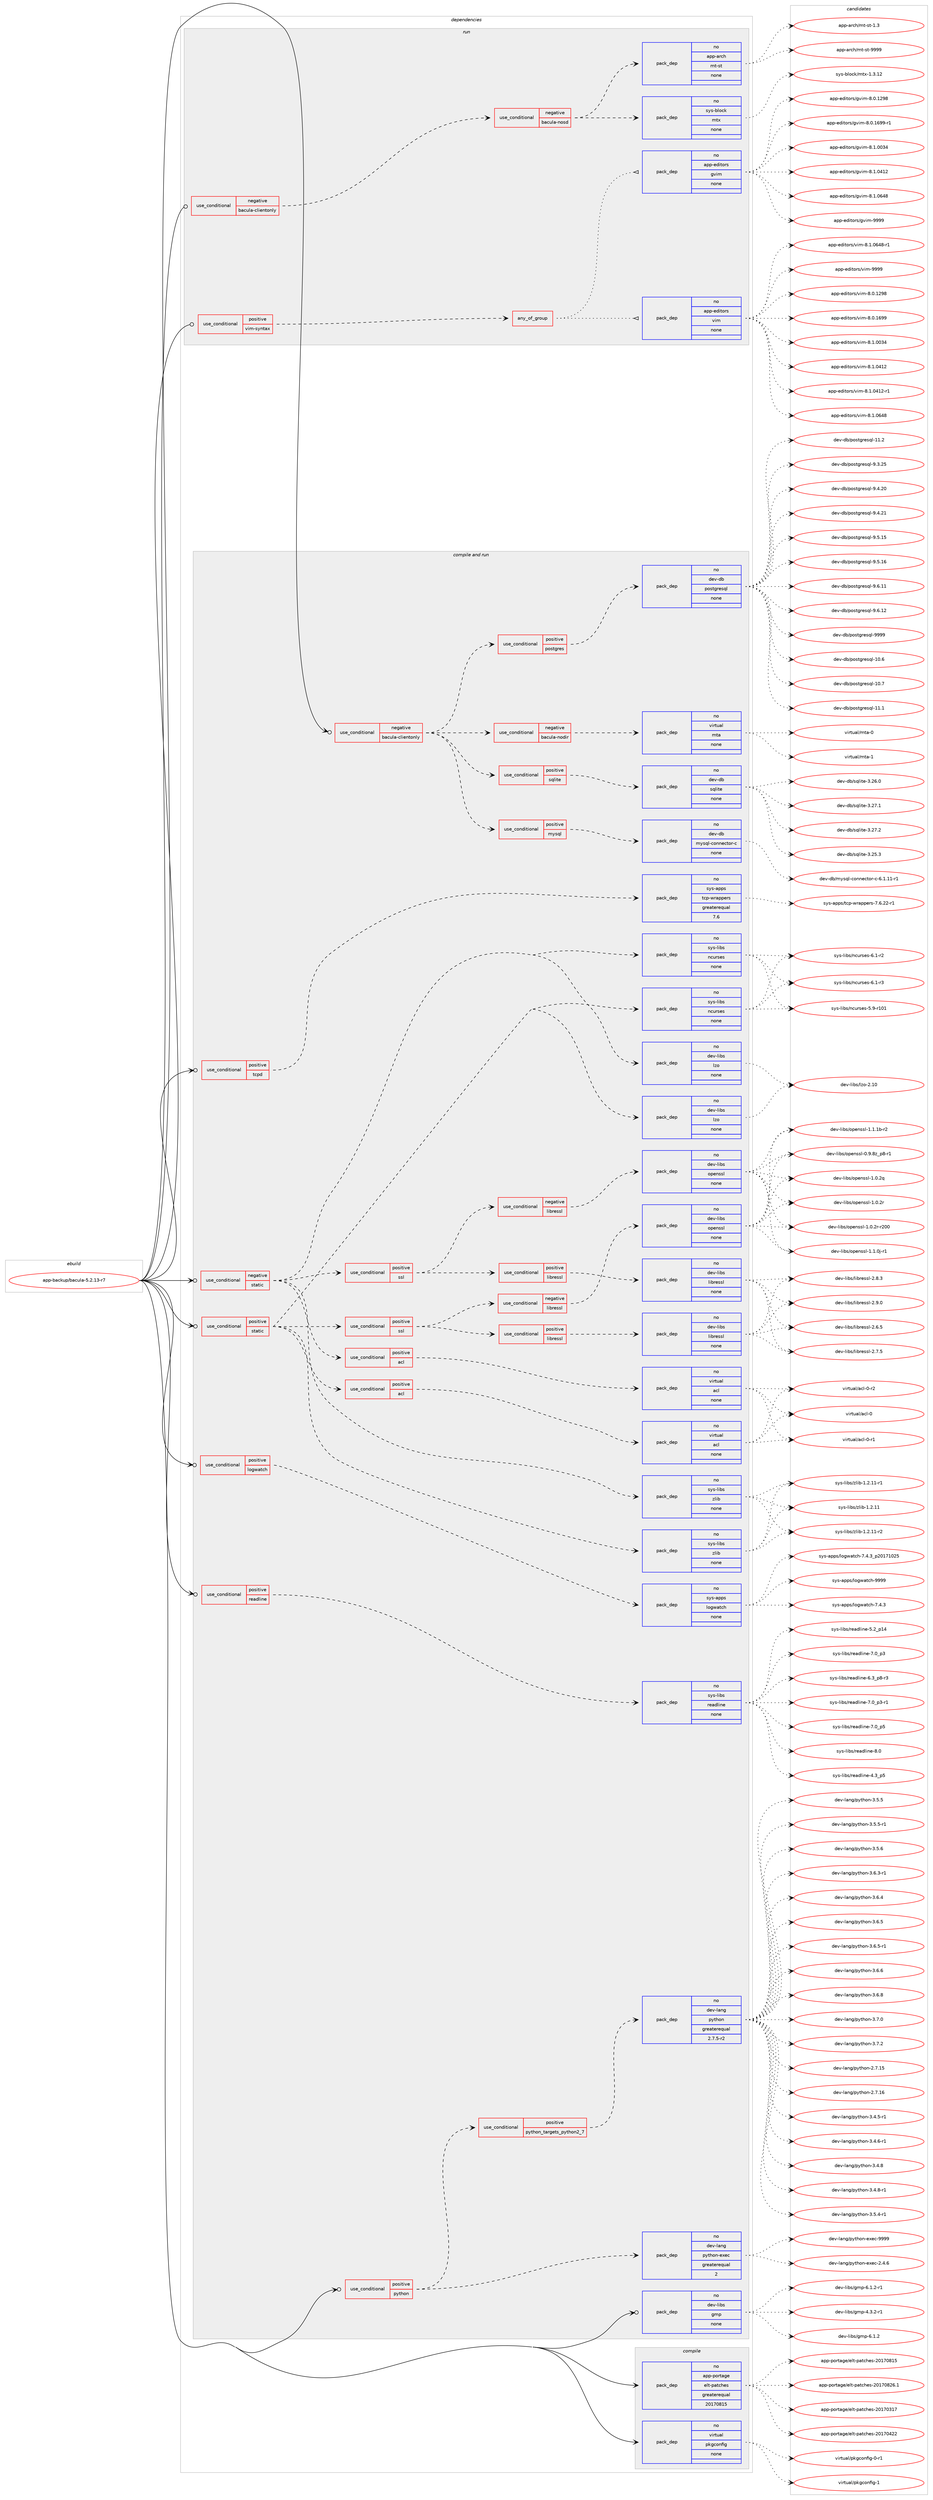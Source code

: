 digraph prolog {

# *************
# Graph options
# *************

newrank=true;
concentrate=true;
compound=true;
graph [rankdir=LR,fontname=Helvetica,fontsize=10,ranksep=1.5];#, ranksep=2.5, nodesep=0.2];
edge  [arrowhead=vee];
node  [fontname=Helvetica,fontsize=10];

# **********
# The ebuild
# **********

subgraph cluster_leftcol {
color=gray;
rank=same;
label=<<i>ebuild</i>>;
id [label="app-backup/bacula-5.2.13-r7", color=red, width=4, href="../app-backup/bacula-5.2.13-r7.svg"];
}

# ****************
# The dependencies
# ****************

subgraph cluster_midcol {
color=gray;
label=<<i>dependencies</i>>;
subgraph cluster_compile {
fillcolor="#eeeeee";
style=filled;
label=<<i>compile</i>>;
subgraph pack905849 {
dependency1272442 [label=<<TABLE BORDER="0" CELLBORDER="1" CELLSPACING="0" CELLPADDING="4" WIDTH="220"><TR><TD ROWSPAN="6" CELLPADDING="30">pack_dep</TD></TR><TR><TD WIDTH="110">no</TD></TR><TR><TD>app-portage</TD></TR><TR><TD>elt-patches</TD></TR><TR><TD>greaterequal</TD></TR><TR><TD>20170815</TD></TR></TABLE>>, shape=none, color=blue];
}
id:e -> dependency1272442:w [weight=20,style="solid",arrowhead="vee"];
subgraph pack905850 {
dependency1272443 [label=<<TABLE BORDER="0" CELLBORDER="1" CELLSPACING="0" CELLPADDING="4" WIDTH="220"><TR><TD ROWSPAN="6" CELLPADDING="30">pack_dep</TD></TR><TR><TD WIDTH="110">no</TD></TR><TR><TD>virtual</TD></TR><TR><TD>pkgconfig</TD></TR><TR><TD>none</TD></TR><TR><TD></TD></TR></TABLE>>, shape=none, color=blue];
}
id:e -> dependency1272443:w [weight=20,style="solid",arrowhead="vee"];
}
subgraph cluster_compileandrun {
fillcolor="#eeeeee";
style=filled;
label=<<i>compile and run</i>>;
subgraph cond346840 {
dependency1272444 [label=<<TABLE BORDER="0" CELLBORDER="1" CELLSPACING="0" CELLPADDING="4"><TR><TD ROWSPAN="3" CELLPADDING="10">use_conditional</TD></TR><TR><TD>negative</TD></TR><TR><TD>bacula-clientonly</TD></TR></TABLE>>, shape=none, color=red];
subgraph cond346841 {
dependency1272445 [label=<<TABLE BORDER="0" CELLBORDER="1" CELLSPACING="0" CELLPADDING="4"><TR><TD ROWSPAN="3" CELLPADDING="10">use_conditional</TD></TR><TR><TD>positive</TD></TR><TR><TD>postgres</TD></TR></TABLE>>, shape=none, color=red];
subgraph pack905851 {
dependency1272446 [label=<<TABLE BORDER="0" CELLBORDER="1" CELLSPACING="0" CELLPADDING="4" WIDTH="220"><TR><TD ROWSPAN="6" CELLPADDING="30">pack_dep</TD></TR><TR><TD WIDTH="110">no</TD></TR><TR><TD>dev-db</TD></TR><TR><TD>postgresql</TD></TR><TR><TD>none</TD></TR><TR><TD></TD></TR></TABLE>>, shape=none, color=blue];
}
dependency1272445:e -> dependency1272446:w [weight=20,style="dashed",arrowhead="vee"];
}
dependency1272444:e -> dependency1272445:w [weight=20,style="dashed",arrowhead="vee"];
subgraph cond346842 {
dependency1272447 [label=<<TABLE BORDER="0" CELLBORDER="1" CELLSPACING="0" CELLPADDING="4"><TR><TD ROWSPAN="3" CELLPADDING="10">use_conditional</TD></TR><TR><TD>positive</TD></TR><TR><TD>mysql</TD></TR></TABLE>>, shape=none, color=red];
subgraph pack905852 {
dependency1272448 [label=<<TABLE BORDER="0" CELLBORDER="1" CELLSPACING="0" CELLPADDING="4" WIDTH="220"><TR><TD ROWSPAN="6" CELLPADDING="30">pack_dep</TD></TR><TR><TD WIDTH="110">no</TD></TR><TR><TD>dev-db</TD></TR><TR><TD>mysql-connector-c</TD></TR><TR><TD>none</TD></TR><TR><TD></TD></TR></TABLE>>, shape=none, color=blue];
}
dependency1272447:e -> dependency1272448:w [weight=20,style="dashed",arrowhead="vee"];
}
dependency1272444:e -> dependency1272447:w [weight=20,style="dashed",arrowhead="vee"];
subgraph cond346843 {
dependency1272449 [label=<<TABLE BORDER="0" CELLBORDER="1" CELLSPACING="0" CELLPADDING="4"><TR><TD ROWSPAN="3" CELLPADDING="10">use_conditional</TD></TR><TR><TD>positive</TD></TR><TR><TD>sqlite</TD></TR></TABLE>>, shape=none, color=red];
subgraph pack905853 {
dependency1272450 [label=<<TABLE BORDER="0" CELLBORDER="1" CELLSPACING="0" CELLPADDING="4" WIDTH="220"><TR><TD ROWSPAN="6" CELLPADDING="30">pack_dep</TD></TR><TR><TD WIDTH="110">no</TD></TR><TR><TD>dev-db</TD></TR><TR><TD>sqlite</TD></TR><TR><TD>none</TD></TR><TR><TD></TD></TR></TABLE>>, shape=none, color=blue];
}
dependency1272449:e -> dependency1272450:w [weight=20,style="dashed",arrowhead="vee"];
}
dependency1272444:e -> dependency1272449:w [weight=20,style="dashed",arrowhead="vee"];
subgraph cond346844 {
dependency1272451 [label=<<TABLE BORDER="0" CELLBORDER="1" CELLSPACING="0" CELLPADDING="4"><TR><TD ROWSPAN="3" CELLPADDING="10">use_conditional</TD></TR><TR><TD>negative</TD></TR><TR><TD>bacula-nodir</TD></TR></TABLE>>, shape=none, color=red];
subgraph pack905854 {
dependency1272452 [label=<<TABLE BORDER="0" CELLBORDER="1" CELLSPACING="0" CELLPADDING="4" WIDTH="220"><TR><TD ROWSPAN="6" CELLPADDING="30">pack_dep</TD></TR><TR><TD WIDTH="110">no</TD></TR><TR><TD>virtual</TD></TR><TR><TD>mta</TD></TR><TR><TD>none</TD></TR><TR><TD></TD></TR></TABLE>>, shape=none, color=blue];
}
dependency1272451:e -> dependency1272452:w [weight=20,style="dashed",arrowhead="vee"];
}
dependency1272444:e -> dependency1272451:w [weight=20,style="dashed",arrowhead="vee"];
}
id:e -> dependency1272444:w [weight=20,style="solid",arrowhead="odotvee"];
subgraph cond346845 {
dependency1272453 [label=<<TABLE BORDER="0" CELLBORDER="1" CELLSPACING="0" CELLPADDING="4"><TR><TD ROWSPAN="3" CELLPADDING="10">use_conditional</TD></TR><TR><TD>negative</TD></TR><TR><TD>static</TD></TR></TABLE>>, shape=none, color=red];
subgraph cond346846 {
dependency1272454 [label=<<TABLE BORDER="0" CELLBORDER="1" CELLSPACING="0" CELLPADDING="4"><TR><TD ROWSPAN="3" CELLPADDING="10">use_conditional</TD></TR><TR><TD>positive</TD></TR><TR><TD>acl</TD></TR></TABLE>>, shape=none, color=red];
subgraph pack905855 {
dependency1272455 [label=<<TABLE BORDER="0" CELLBORDER="1" CELLSPACING="0" CELLPADDING="4" WIDTH="220"><TR><TD ROWSPAN="6" CELLPADDING="30">pack_dep</TD></TR><TR><TD WIDTH="110">no</TD></TR><TR><TD>virtual</TD></TR><TR><TD>acl</TD></TR><TR><TD>none</TD></TR><TR><TD></TD></TR></TABLE>>, shape=none, color=blue];
}
dependency1272454:e -> dependency1272455:w [weight=20,style="dashed",arrowhead="vee"];
}
dependency1272453:e -> dependency1272454:w [weight=20,style="dashed",arrowhead="vee"];
subgraph pack905856 {
dependency1272456 [label=<<TABLE BORDER="0" CELLBORDER="1" CELLSPACING="0" CELLPADDING="4" WIDTH="220"><TR><TD ROWSPAN="6" CELLPADDING="30">pack_dep</TD></TR><TR><TD WIDTH="110">no</TD></TR><TR><TD>sys-libs</TD></TR><TR><TD>zlib</TD></TR><TR><TD>none</TD></TR><TR><TD></TD></TR></TABLE>>, shape=none, color=blue];
}
dependency1272453:e -> dependency1272456:w [weight=20,style="dashed",arrowhead="vee"];
subgraph pack905857 {
dependency1272457 [label=<<TABLE BORDER="0" CELLBORDER="1" CELLSPACING="0" CELLPADDING="4" WIDTH="220"><TR><TD ROWSPAN="6" CELLPADDING="30">pack_dep</TD></TR><TR><TD WIDTH="110">no</TD></TR><TR><TD>dev-libs</TD></TR><TR><TD>lzo</TD></TR><TR><TD>none</TD></TR><TR><TD></TD></TR></TABLE>>, shape=none, color=blue];
}
dependency1272453:e -> dependency1272457:w [weight=20,style="dashed",arrowhead="vee"];
subgraph pack905858 {
dependency1272458 [label=<<TABLE BORDER="0" CELLBORDER="1" CELLSPACING="0" CELLPADDING="4" WIDTH="220"><TR><TD ROWSPAN="6" CELLPADDING="30">pack_dep</TD></TR><TR><TD WIDTH="110">no</TD></TR><TR><TD>sys-libs</TD></TR><TR><TD>ncurses</TD></TR><TR><TD>none</TD></TR><TR><TD></TD></TR></TABLE>>, shape=none, color=blue];
}
dependency1272453:e -> dependency1272458:w [weight=20,style="dashed",arrowhead="vee"];
subgraph cond346847 {
dependency1272459 [label=<<TABLE BORDER="0" CELLBORDER="1" CELLSPACING="0" CELLPADDING="4"><TR><TD ROWSPAN="3" CELLPADDING="10">use_conditional</TD></TR><TR><TD>positive</TD></TR><TR><TD>ssl</TD></TR></TABLE>>, shape=none, color=red];
subgraph cond346848 {
dependency1272460 [label=<<TABLE BORDER="0" CELLBORDER="1" CELLSPACING="0" CELLPADDING="4"><TR><TD ROWSPAN="3" CELLPADDING="10">use_conditional</TD></TR><TR><TD>negative</TD></TR><TR><TD>libressl</TD></TR></TABLE>>, shape=none, color=red];
subgraph pack905859 {
dependency1272461 [label=<<TABLE BORDER="0" CELLBORDER="1" CELLSPACING="0" CELLPADDING="4" WIDTH="220"><TR><TD ROWSPAN="6" CELLPADDING="30">pack_dep</TD></TR><TR><TD WIDTH="110">no</TD></TR><TR><TD>dev-libs</TD></TR><TR><TD>openssl</TD></TR><TR><TD>none</TD></TR><TR><TD></TD></TR></TABLE>>, shape=none, color=blue];
}
dependency1272460:e -> dependency1272461:w [weight=20,style="dashed",arrowhead="vee"];
}
dependency1272459:e -> dependency1272460:w [weight=20,style="dashed",arrowhead="vee"];
subgraph cond346849 {
dependency1272462 [label=<<TABLE BORDER="0" CELLBORDER="1" CELLSPACING="0" CELLPADDING="4"><TR><TD ROWSPAN="3" CELLPADDING="10">use_conditional</TD></TR><TR><TD>positive</TD></TR><TR><TD>libressl</TD></TR></TABLE>>, shape=none, color=red];
subgraph pack905860 {
dependency1272463 [label=<<TABLE BORDER="0" CELLBORDER="1" CELLSPACING="0" CELLPADDING="4" WIDTH="220"><TR><TD ROWSPAN="6" CELLPADDING="30">pack_dep</TD></TR><TR><TD WIDTH="110">no</TD></TR><TR><TD>dev-libs</TD></TR><TR><TD>libressl</TD></TR><TR><TD>none</TD></TR><TR><TD></TD></TR></TABLE>>, shape=none, color=blue];
}
dependency1272462:e -> dependency1272463:w [weight=20,style="dashed",arrowhead="vee"];
}
dependency1272459:e -> dependency1272462:w [weight=20,style="dashed",arrowhead="vee"];
}
dependency1272453:e -> dependency1272459:w [weight=20,style="dashed",arrowhead="vee"];
}
id:e -> dependency1272453:w [weight=20,style="solid",arrowhead="odotvee"];
subgraph cond346850 {
dependency1272464 [label=<<TABLE BORDER="0" CELLBORDER="1" CELLSPACING="0" CELLPADDING="4"><TR><TD ROWSPAN="3" CELLPADDING="10">use_conditional</TD></TR><TR><TD>positive</TD></TR><TR><TD>logwatch</TD></TR></TABLE>>, shape=none, color=red];
subgraph pack905861 {
dependency1272465 [label=<<TABLE BORDER="0" CELLBORDER="1" CELLSPACING="0" CELLPADDING="4" WIDTH="220"><TR><TD ROWSPAN="6" CELLPADDING="30">pack_dep</TD></TR><TR><TD WIDTH="110">no</TD></TR><TR><TD>sys-apps</TD></TR><TR><TD>logwatch</TD></TR><TR><TD>none</TD></TR><TR><TD></TD></TR></TABLE>>, shape=none, color=blue];
}
dependency1272464:e -> dependency1272465:w [weight=20,style="dashed",arrowhead="vee"];
}
id:e -> dependency1272464:w [weight=20,style="solid",arrowhead="odotvee"];
subgraph cond346851 {
dependency1272466 [label=<<TABLE BORDER="0" CELLBORDER="1" CELLSPACING="0" CELLPADDING="4"><TR><TD ROWSPAN="3" CELLPADDING="10">use_conditional</TD></TR><TR><TD>positive</TD></TR><TR><TD>python</TD></TR></TABLE>>, shape=none, color=red];
subgraph cond346852 {
dependency1272467 [label=<<TABLE BORDER="0" CELLBORDER="1" CELLSPACING="0" CELLPADDING="4"><TR><TD ROWSPAN="3" CELLPADDING="10">use_conditional</TD></TR><TR><TD>positive</TD></TR><TR><TD>python_targets_python2_7</TD></TR></TABLE>>, shape=none, color=red];
subgraph pack905862 {
dependency1272468 [label=<<TABLE BORDER="0" CELLBORDER="1" CELLSPACING="0" CELLPADDING="4" WIDTH="220"><TR><TD ROWSPAN="6" CELLPADDING="30">pack_dep</TD></TR><TR><TD WIDTH="110">no</TD></TR><TR><TD>dev-lang</TD></TR><TR><TD>python</TD></TR><TR><TD>greaterequal</TD></TR><TR><TD>2.7.5-r2</TD></TR></TABLE>>, shape=none, color=blue];
}
dependency1272467:e -> dependency1272468:w [weight=20,style="dashed",arrowhead="vee"];
}
dependency1272466:e -> dependency1272467:w [weight=20,style="dashed",arrowhead="vee"];
subgraph pack905863 {
dependency1272469 [label=<<TABLE BORDER="0" CELLBORDER="1" CELLSPACING="0" CELLPADDING="4" WIDTH="220"><TR><TD ROWSPAN="6" CELLPADDING="30">pack_dep</TD></TR><TR><TD WIDTH="110">no</TD></TR><TR><TD>dev-lang</TD></TR><TR><TD>python-exec</TD></TR><TR><TD>greaterequal</TD></TR><TR><TD>2</TD></TR></TABLE>>, shape=none, color=blue];
}
dependency1272466:e -> dependency1272469:w [weight=20,style="dashed",arrowhead="vee"];
}
id:e -> dependency1272466:w [weight=20,style="solid",arrowhead="odotvee"];
subgraph cond346853 {
dependency1272470 [label=<<TABLE BORDER="0" CELLBORDER="1" CELLSPACING="0" CELLPADDING="4"><TR><TD ROWSPAN="3" CELLPADDING="10">use_conditional</TD></TR><TR><TD>positive</TD></TR><TR><TD>readline</TD></TR></TABLE>>, shape=none, color=red];
subgraph pack905864 {
dependency1272471 [label=<<TABLE BORDER="0" CELLBORDER="1" CELLSPACING="0" CELLPADDING="4" WIDTH="220"><TR><TD ROWSPAN="6" CELLPADDING="30">pack_dep</TD></TR><TR><TD WIDTH="110">no</TD></TR><TR><TD>sys-libs</TD></TR><TR><TD>readline</TD></TR><TR><TD>none</TD></TR><TR><TD></TD></TR></TABLE>>, shape=none, color=blue];
}
dependency1272470:e -> dependency1272471:w [weight=20,style="dashed",arrowhead="vee"];
}
id:e -> dependency1272470:w [weight=20,style="solid",arrowhead="odotvee"];
subgraph cond346854 {
dependency1272472 [label=<<TABLE BORDER="0" CELLBORDER="1" CELLSPACING="0" CELLPADDING="4"><TR><TD ROWSPAN="3" CELLPADDING="10">use_conditional</TD></TR><TR><TD>positive</TD></TR><TR><TD>static</TD></TR></TABLE>>, shape=none, color=red];
subgraph cond346855 {
dependency1272473 [label=<<TABLE BORDER="0" CELLBORDER="1" CELLSPACING="0" CELLPADDING="4"><TR><TD ROWSPAN="3" CELLPADDING="10">use_conditional</TD></TR><TR><TD>positive</TD></TR><TR><TD>acl</TD></TR></TABLE>>, shape=none, color=red];
subgraph pack905865 {
dependency1272474 [label=<<TABLE BORDER="0" CELLBORDER="1" CELLSPACING="0" CELLPADDING="4" WIDTH="220"><TR><TD ROWSPAN="6" CELLPADDING="30">pack_dep</TD></TR><TR><TD WIDTH="110">no</TD></TR><TR><TD>virtual</TD></TR><TR><TD>acl</TD></TR><TR><TD>none</TD></TR><TR><TD></TD></TR></TABLE>>, shape=none, color=blue];
}
dependency1272473:e -> dependency1272474:w [weight=20,style="dashed",arrowhead="vee"];
}
dependency1272472:e -> dependency1272473:w [weight=20,style="dashed",arrowhead="vee"];
subgraph pack905866 {
dependency1272475 [label=<<TABLE BORDER="0" CELLBORDER="1" CELLSPACING="0" CELLPADDING="4" WIDTH="220"><TR><TD ROWSPAN="6" CELLPADDING="30">pack_dep</TD></TR><TR><TD WIDTH="110">no</TD></TR><TR><TD>sys-libs</TD></TR><TR><TD>zlib</TD></TR><TR><TD>none</TD></TR><TR><TD></TD></TR></TABLE>>, shape=none, color=blue];
}
dependency1272472:e -> dependency1272475:w [weight=20,style="dashed",arrowhead="vee"];
subgraph pack905867 {
dependency1272476 [label=<<TABLE BORDER="0" CELLBORDER="1" CELLSPACING="0" CELLPADDING="4" WIDTH="220"><TR><TD ROWSPAN="6" CELLPADDING="30">pack_dep</TD></TR><TR><TD WIDTH="110">no</TD></TR><TR><TD>dev-libs</TD></TR><TR><TD>lzo</TD></TR><TR><TD>none</TD></TR><TR><TD></TD></TR></TABLE>>, shape=none, color=blue];
}
dependency1272472:e -> dependency1272476:w [weight=20,style="dashed",arrowhead="vee"];
subgraph pack905868 {
dependency1272477 [label=<<TABLE BORDER="0" CELLBORDER="1" CELLSPACING="0" CELLPADDING="4" WIDTH="220"><TR><TD ROWSPAN="6" CELLPADDING="30">pack_dep</TD></TR><TR><TD WIDTH="110">no</TD></TR><TR><TD>sys-libs</TD></TR><TR><TD>ncurses</TD></TR><TR><TD>none</TD></TR><TR><TD></TD></TR></TABLE>>, shape=none, color=blue];
}
dependency1272472:e -> dependency1272477:w [weight=20,style="dashed",arrowhead="vee"];
subgraph cond346856 {
dependency1272478 [label=<<TABLE BORDER="0" CELLBORDER="1" CELLSPACING="0" CELLPADDING="4"><TR><TD ROWSPAN="3" CELLPADDING="10">use_conditional</TD></TR><TR><TD>positive</TD></TR><TR><TD>ssl</TD></TR></TABLE>>, shape=none, color=red];
subgraph cond346857 {
dependency1272479 [label=<<TABLE BORDER="0" CELLBORDER="1" CELLSPACING="0" CELLPADDING="4"><TR><TD ROWSPAN="3" CELLPADDING="10">use_conditional</TD></TR><TR><TD>negative</TD></TR><TR><TD>libressl</TD></TR></TABLE>>, shape=none, color=red];
subgraph pack905869 {
dependency1272480 [label=<<TABLE BORDER="0" CELLBORDER="1" CELLSPACING="0" CELLPADDING="4" WIDTH="220"><TR><TD ROWSPAN="6" CELLPADDING="30">pack_dep</TD></TR><TR><TD WIDTH="110">no</TD></TR><TR><TD>dev-libs</TD></TR><TR><TD>openssl</TD></TR><TR><TD>none</TD></TR><TR><TD></TD></TR></TABLE>>, shape=none, color=blue];
}
dependency1272479:e -> dependency1272480:w [weight=20,style="dashed",arrowhead="vee"];
}
dependency1272478:e -> dependency1272479:w [weight=20,style="dashed",arrowhead="vee"];
subgraph cond346858 {
dependency1272481 [label=<<TABLE BORDER="0" CELLBORDER="1" CELLSPACING="0" CELLPADDING="4"><TR><TD ROWSPAN="3" CELLPADDING="10">use_conditional</TD></TR><TR><TD>positive</TD></TR><TR><TD>libressl</TD></TR></TABLE>>, shape=none, color=red];
subgraph pack905870 {
dependency1272482 [label=<<TABLE BORDER="0" CELLBORDER="1" CELLSPACING="0" CELLPADDING="4" WIDTH="220"><TR><TD ROWSPAN="6" CELLPADDING="30">pack_dep</TD></TR><TR><TD WIDTH="110">no</TD></TR><TR><TD>dev-libs</TD></TR><TR><TD>libressl</TD></TR><TR><TD>none</TD></TR><TR><TD></TD></TR></TABLE>>, shape=none, color=blue];
}
dependency1272481:e -> dependency1272482:w [weight=20,style="dashed",arrowhead="vee"];
}
dependency1272478:e -> dependency1272481:w [weight=20,style="dashed",arrowhead="vee"];
}
dependency1272472:e -> dependency1272478:w [weight=20,style="dashed",arrowhead="vee"];
}
id:e -> dependency1272472:w [weight=20,style="solid",arrowhead="odotvee"];
subgraph cond346859 {
dependency1272483 [label=<<TABLE BORDER="0" CELLBORDER="1" CELLSPACING="0" CELLPADDING="4"><TR><TD ROWSPAN="3" CELLPADDING="10">use_conditional</TD></TR><TR><TD>positive</TD></TR><TR><TD>tcpd</TD></TR></TABLE>>, shape=none, color=red];
subgraph pack905871 {
dependency1272484 [label=<<TABLE BORDER="0" CELLBORDER="1" CELLSPACING="0" CELLPADDING="4" WIDTH="220"><TR><TD ROWSPAN="6" CELLPADDING="30">pack_dep</TD></TR><TR><TD WIDTH="110">no</TD></TR><TR><TD>sys-apps</TD></TR><TR><TD>tcp-wrappers</TD></TR><TR><TD>greaterequal</TD></TR><TR><TD>7.6</TD></TR></TABLE>>, shape=none, color=blue];
}
dependency1272483:e -> dependency1272484:w [weight=20,style="dashed",arrowhead="vee"];
}
id:e -> dependency1272483:w [weight=20,style="solid",arrowhead="odotvee"];
subgraph pack905872 {
dependency1272485 [label=<<TABLE BORDER="0" CELLBORDER="1" CELLSPACING="0" CELLPADDING="4" WIDTH="220"><TR><TD ROWSPAN="6" CELLPADDING="30">pack_dep</TD></TR><TR><TD WIDTH="110">no</TD></TR><TR><TD>dev-libs</TD></TR><TR><TD>gmp</TD></TR><TR><TD>none</TD></TR><TR><TD></TD></TR></TABLE>>, shape=none, color=blue];
}
id:e -> dependency1272485:w [weight=20,style="solid",arrowhead="odotvee"];
}
subgraph cluster_run {
fillcolor="#eeeeee";
style=filled;
label=<<i>run</i>>;
subgraph cond346860 {
dependency1272486 [label=<<TABLE BORDER="0" CELLBORDER="1" CELLSPACING="0" CELLPADDING="4"><TR><TD ROWSPAN="3" CELLPADDING="10">use_conditional</TD></TR><TR><TD>negative</TD></TR><TR><TD>bacula-clientonly</TD></TR></TABLE>>, shape=none, color=red];
subgraph cond346861 {
dependency1272487 [label=<<TABLE BORDER="0" CELLBORDER="1" CELLSPACING="0" CELLPADDING="4"><TR><TD ROWSPAN="3" CELLPADDING="10">use_conditional</TD></TR><TR><TD>negative</TD></TR><TR><TD>bacula-nosd</TD></TR></TABLE>>, shape=none, color=red];
subgraph pack905873 {
dependency1272488 [label=<<TABLE BORDER="0" CELLBORDER="1" CELLSPACING="0" CELLPADDING="4" WIDTH="220"><TR><TD ROWSPAN="6" CELLPADDING="30">pack_dep</TD></TR><TR><TD WIDTH="110">no</TD></TR><TR><TD>sys-block</TD></TR><TR><TD>mtx</TD></TR><TR><TD>none</TD></TR><TR><TD></TD></TR></TABLE>>, shape=none, color=blue];
}
dependency1272487:e -> dependency1272488:w [weight=20,style="dashed",arrowhead="vee"];
subgraph pack905874 {
dependency1272489 [label=<<TABLE BORDER="0" CELLBORDER="1" CELLSPACING="0" CELLPADDING="4" WIDTH="220"><TR><TD ROWSPAN="6" CELLPADDING="30">pack_dep</TD></TR><TR><TD WIDTH="110">no</TD></TR><TR><TD>app-arch</TD></TR><TR><TD>mt-st</TD></TR><TR><TD>none</TD></TR><TR><TD></TD></TR></TABLE>>, shape=none, color=blue];
}
dependency1272487:e -> dependency1272489:w [weight=20,style="dashed",arrowhead="vee"];
}
dependency1272486:e -> dependency1272487:w [weight=20,style="dashed",arrowhead="vee"];
}
id:e -> dependency1272486:w [weight=20,style="solid",arrowhead="odot"];
subgraph cond346862 {
dependency1272490 [label=<<TABLE BORDER="0" CELLBORDER="1" CELLSPACING="0" CELLPADDING="4"><TR><TD ROWSPAN="3" CELLPADDING="10">use_conditional</TD></TR><TR><TD>positive</TD></TR><TR><TD>vim-syntax</TD></TR></TABLE>>, shape=none, color=red];
subgraph any19232 {
dependency1272491 [label=<<TABLE BORDER="0" CELLBORDER="1" CELLSPACING="0" CELLPADDING="4"><TR><TD CELLPADDING="10">any_of_group</TD></TR></TABLE>>, shape=none, color=red];subgraph pack905875 {
dependency1272492 [label=<<TABLE BORDER="0" CELLBORDER="1" CELLSPACING="0" CELLPADDING="4" WIDTH="220"><TR><TD ROWSPAN="6" CELLPADDING="30">pack_dep</TD></TR><TR><TD WIDTH="110">no</TD></TR><TR><TD>app-editors</TD></TR><TR><TD>vim</TD></TR><TR><TD>none</TD></TR><TR><TD></TD></TR></TABLE>>, shape=none, color=blue];
}
dependency1272491:e -> dependency1272492:w [weight=20,style="dotted",arrowhead="oinv"];
subgraph pack905876 {
dependency1272493 [label=<<TABLE BORDER="0" CELLBORDER="1" CELLSPACING="0" CELLPADDING="4" WIDTH="220"><TR><TD ROWSPAN="6" CELLPADDING="30">pack_dep</TD></TR><TR><TD WIDTH="110">no</TD></TR><TR><TD>app-editors</TD></TR><TR><TD>gvim</TD></TR><TR><TD>none</TD></TR><TR><TD></TD></TR></TABLE>>, shape=none, color=blue];
}
dependency1272491:e -> dependency1272493:w [weight=20,style="dotted",arrowhead="oinv"];
}
dependency1272490:e -> dependency1272491:w [weight=20,style="dashed",arrowhead="vee"];
}
id:e -> dependency1272490:w [weight=20,style="solid",arrowhead="odot"];
}
}

# **************
# The candidates
# **************

subgraph cluster_choices {
rank=same;
color=gray;
label=<<i>candidates</i>>;

subgraph choice905849 {
color=black;
nodesep=1;
choice97112112451121111141169710310147101108116451129711699104101115455048495548514955 [label="app-portage/elt-patches-20170317", color=red, width=4,href="../app-portage/elt-patches-20170317.svg"];
choice97112112451121111141169710310147101108116451129711699104101115455048495548525050 [label="app-portage/elt-patches-20170422", color=red, width=4,href="../app-portage/elt-patches-20170422.svg"];
choice97112112451121111141169710310147101108116451129711699104101115455048495548564953 [label="app-portage/elt-patches-20170815", color=red, width=4,href="../app-portage/elt-patches-20170815.svg"];
choice971121124511211111411697103101471011081164511297116991041011154550484955485650544649 [label="app-portage/elt-patches-20170826.1", color=red, width=4,href="../app-portage/elt-patches-20170826.1.svg"];
dependency1272442:e -> choice97112112451121111141169710310147101108116451129711699104101115455048495548514955:w [style=dotted,weight="100"];
dependency1272442:e -> choice97112112451121111141169710310147101108116451129711699104101115455048495548525050:w [style=dotted,weight="100"];
dependency1272442:e -> choice97112112451121111141169710310147101108116451129711699104101115455048495548564953:w [style=dotted,weight="100"];
dependency1272442:e -> choice971121124511211111411697103101471011081164511297116991041011154550484955485650544649:w [style=dotted,weight="100"];
}
subgraph choice905850 {
color=black;
nodesep=1;
choice11810511411611797108471121071039911111010210510345484511449 [label="virtual/pkgconfig-0-r1", color=red, width=4,href="../virtual/pkgconfig-0-r1.svg"];
choice1181051141161179710847112107103991111101021051034549 [label="virtual/pkgconfig-1", color=red, width=4,href="../virtual/pkgconfig-1.svg"];
dependency1272443:e -> choice11810511411611797108471121071039911111010210510345484511449:w [style=dotted,weight="100"];
dependency1272443:e -> choice1181051141161179710847112107103991111101021051034549:w [style=dotted,weight="100"];
}
subgraph choice905851 {
color=black;
nodesep=1;
choice1001011184510098471121111151161031141011151131084549484654 [label="dev-db/postgresql-10.6", color=red, width=4,href="../dev-db/postgresql-10.6.svg"];
choice1001011184510098471121111151161031141011151131084549484655 [label="dev-db/postgresql-10.7", color=red, width=4,href="../dev-db/postgresql-10.7.svg"];
choice1001011184510098471121111151161031141011151131084549494649 [label="dev-db/postgresql-11.1", color=red, width=4,href="../dev-db/postgresql-11.1.svg"];
choice1001011184510098471121111151161031141011151131084549494650 [label="dev-db/postgresql-11.2", color=red, width=4,href="../dev-db/postgresql-11.2.svg"];
choice10010111845100984711211111511610311410111511310845574651465053 [label="dev-db/postgresql-9.3.25", color=red, width=4,href="../dev-db/postgresql-9.3.25.svg"];
choice10010111845100984711211111511610311410111511310845574652465048 [label="dev-db/postgresql-9.4.20", color=red, width=4,href="../dev-db/postgresql-9.4.20.svg"];
choice10010111845100984711211111511610311410111511310845574652465049 [label="dev-db/postgresql-9.4.21", color=red, width=4,href="../dev-db/postgresql-9.4.21.svg"];
choice10010111845100984711211111511610311410111511310845574653464953 [label="dev-db/postgresql-9.5.15", color=red, width=4,href="../dev-db/postgresql-9.5.15.svg"];
choice10010111845100984711211111511610311410111511310845574653464954 [label="dev-db/postgresql-9.5.16", color=red, width=4,href="../dev-db/postgresql-9.5.16.svg"];
choice10010111845100984711211111511610311410111511310845574654464949 [label="dev-db/postgresql-9.6.11", color=red, width=4,href="../dev-db/postgresql-9.6.11.svg"];
choice10010111845100984711211111511610311410111511310845574654464950 [label="dev-db/postgresql-9.6.12", color=red, width=4,href="../dev-db/postgresql-9.6.12.svg"];
choice1001011184510098471121111151161031141011151131084557575757 [label="dev-db/postgresql-9999", color=red, width=4,href="../dev-db/postgresql-9999.svg"];
dependency1272446:e -> choice1001011184510098471121111151161031141011151131084549484654:w [style=dotted,weight="100"];
dependency1272446:e -> choice1001011184510098471121111151161031141011151131084549484655:w [style=dotted,weight="100"];
dependency1272446:e -> choice1001011184510098471121111151161031141011151131084549494649:w [style=dotted,weight="100"];
dependency1272446:e -> choice1001011184510098471121111151161031141011151131084549494650:w [style=dotted,weight="100"];
dependency1272446:e -> choice10010111845100984711211111511610311410111511310845574651465053:w [style=dotted,weight="100"];
dependency1272446:e -> choice10010111845100984711211111511610311410111511310845574652465048:w [style=dotted,weight="100"];
dependency1272446:e -> choice10010111845100984711211111511610311410111511310845574652465049:w [style=dotted,weight="100"];
dependency1272446:e -> choice10010111845100984711211111511610311410111511310845574653464953:w [style=dotted,weight="100"];
dependency1272446:e -> choice10010111845100984711211111511610311410111511310845574653464954:w [style=dotted,weight="100"];
dependency1272446:e -> choice10010111845100984711211111511610311410111511310845574654464949:w [style=dotted,weight="100"];
dependency1272446:e -> choice10010111845100984711211111511610311410111511310845574654464950:w [style=dotted,weight="100"];
dependency1272446:e -> choice1001011184510098471121111151161031141011151131084557575757:w [style=dotted,weight="100"];
}
subgraph choice905852 {
color=black;
nodesep=1;
choice1001011184510098471091211151131084599111110110101991161111144599455446494649494511449 [label="dev-db/mysql-connector-c-6.1.11-r1", color=red, width=4,href="../dev-db/mysql-connector-c-6.1.11-r1.svg"];
dependency1272448:e -> choice1001011184510098471091211151131084599111110110101991161111144599455446494649494511449:w [style=dotted,weight="100"];
}
subgraph choice905853 {
color=black;
nodesep=1;
choice10010111845100984711511310810511610145514650534651 [label="dev-db/sqlite-3.25.3", color=red, width=4,href="../dev-db/sqlite-3.25.3.svg"];
choice10010111845100984711511310810511610145514650544648 [label="dev-db/sqlite-3.26.0", color=red, width=4,href="../dev-db/sqlite-3.26.0.svg"];
choice10010111845100984711511310810511610145514650554649 [label="dev-db/sqlite-3.27.1", color=red, width=4,href="../dev-db/sqlite-3.27.1.svg"];
choice10010111845100984711511310810511610145514650554650 [label="dev-db/sqlite-3.27.2", color=red, width=4,href="../dev-db/sqlite-3.27.2.svg"];
dependency1272450:e -> choice10010111845100984711511310810511610145514650534651:w [style=dotted,weight="100"];
dependency1272450:e -> choice10010111845100984711511310810511610145514650544648:w [style=dotted,weight="100"];
dependency1272450:e -> choice10010111845100984711511310810511610145514650554649:w [style=dotted,weight="100"];
dependency1272450:e -> choice10010111845100984711511310810511610145514650554650:w [style=dotted,weight="100"];
}
subgraph choice905854 {
color=black;
nodesep=1;
choice1181051141161179710847109116974548 [label="virtual/mta-0", color=red, width=4,href="../virtual/mta-0.svg"];
choice1181051141161179710847109116974549 [label="virtual/mta-1", color=red, width=4,href="../virtual/mta-1.svg"];
dependency1272452:e -> choice1181051141161179710847109116974548:w [style=dotted,weight="100"];
dependency1272452:e -> choice1181051141161179710847109116974549:w [style=dotted,weight="100"];
}
subgraph choice905855 {
color=black;
nodesep=1;
choice118105114116117971084797991084548 [label="virtual/acl-0", color=red, width=4,href="../virtual/acl-0.svg"];
choice1181051141161179710847979910845484511449 [label="virtual/acl-0-r1", color=red, width=4,href="../virtual/acl-0-r1.svg"];
choice1181051141161179710847979910845484511450 [label="virtual/acl-0-r2", color=red, width=4,href="../virtual/acl-0-r2.svg"];
dependency1272455:e -> choice118105114116117971084797991084548:w [style=dotted,weight="100"];
dependency1272455:e -> choice1181051141161179710847979910845484511449:w [style=dotted,weight="100"];
dependency1272455:e -> choice1181051141161179710847979910845484511450:w [style=dotted,weight="100"];
}
subgraph choice905856 {
color=black;
nodesep=1;
choice1151211154510810598115471221081059845494650464949 [label="sys-libs/zlib-1.2.11", color=red, width=4,href="../sys-libs/zlib-1.2.11.svg"];
choice11512111545108105981154712210810598454946504649494511449 [label="sys-libs/zlib-1.2.11-r1", color=red, width=4,href="../sys-libs/zlib-1.2.11-r1.svg"];
choice11512111545108105981154712210810598454946504649494511450 [label="sys-libs/zlib-1.2.11-r2", color=red, width=4,href="../sys-libs/zlib-1.2.11-r2.svg"];
dependency1272456:e -> choice1151211154510810598115471221081059845494650464949:w [style=dotted,weight="100"];
dependency1272456:e -> choice11512111545108105981154712210810598454946504649494511449:w [style=dotted,weight="100"];
dependency1272456:e -> choice11512111545108105981154712210810598454946504649494511450:w [style=dotted,weight="100"];
}
subgraph choice905857 {
color=black;
nodesep=1;
choice1001011184510810598115471081221114550464948 [label="dev-libs/lzo-2.10", color=red, width=4,href="../dev-libs/lzo-2.10.svg"];
dependency1272457:e -> choice1001011184510810598115471081221114550464948:w [style=dotted,weight="100"];
}
subgraph choice905858 {
color=black;
nodesep=1;
choice115121115451081059811547110991171141151011154553465745114494849 [label="sys-libs/ncurses-5.9-r101", color=red, width=4,href="../sys-libs/ncurses-5.9-r101.svg"];
choice11512111545108105981154711099117114115101115455446494511450 [label="sys-libs/ncurses-6.1-r2", color=red, width=4,href="../sys-libs/ncurses-6.1-r2.svg"];
choice11512111545108105981154711099117114115101115455446494511451 [label="sys-libs/ncurses-6.1-r3", color=red, width=4,href="../sys-libs/ncurses-6.1-r3.svg"];
dependency1272458:e -> choice115121115451081059811547110991171141151011154553465745114494849:w [style=dotted,weight="100"];
dependency1272458:e -> choice11512111545108105981154711099117114115101115455446494511450:w [style=dotted,weight="100"];
dependency1272458:e -> choice11512111545108105981154711099117114115101115455446494511451:w [style=dotted,weight="100"];
}
subgraph choice905859 {
color=black;
nodesep=1;
choice10010111845108105981154711111210111011511510845484657465612295112564511449 [label="dev-libs/openssl-0.9.8z_p8-r1", color=red, width=4,href="../dev-libs/openssl-0.9.8z_p8-r1.svg"];
choice100101118451081059811547111112101110115115108454946484650113 [label="dev-libs/openssl-1.0.2q", color=red, width=4,href="../dev-libs/openssl-1.0.2q.svg"];
choice100101118451081059811547111112101110115115108454946484650114 [label="dev-libs/openssl-1.0.2r", color=red, width=4,href="../dev-libs/openssl-1.0.2r.svg"];
choice10010111845108105981154711111210111011511510845494648465011445114504848 [label="dev-libs/openssl-1.0.2r-r200", color=red, width=4,href="../dev-libs/openssl-1.0.2r-r200.svg"];
choice1001011184510810598115471111121011101151151084549464946481064511449 [label="dev-libs/openssl-1.1.0j-r1", color=red, width=4,href="../dev-libs/openssl-1.1.0j-r1.svg"];
choice100101118451081059811547111112101110115115108454946494649984511450 [label="dev-libs/openssl-1.1.1b-r2", color=red, width=4,href="../dev-libs/openssl-1.1.1b-r2.svg"];
dependency1272461:e -> choice10010111845108105981154711111210111011511510845484657465612295112564511449:w [style=dotted,weight="100"];
dependency1272461:e -> choice100101118451081059811547111112101110115115108454946484650113:w [style=dotted,weight="100"];
dependency1272461:e -> choice100101118451081059811547111112101110115115108454946484650114:w [style=dotted,weight="100"];
dependency1272461:e -> choice10010111845108105981154711111210111011511510845494648465011445114504848:w [style=dotted,weight="100"];
dependency1272461:e -> choice1001011184510810598115471111121011101151151084549464946481064511449:w [style=dotted,weight="100"];
dependency1272461:e -> choice100101118451081059811547111112101110115115108454946494649984511450:w [style=dotted,weight="100"];
}
subgraph choice905860 {
color=black;
nodesep=1;
choice10010111845108105981154710810598114101115115108455046544653 [label="dev-libs/libressl-2.6.5", color=red, width=4,href="../dev-libs/libressl-2.6.5.svg"];
choice10010111845108105981154710810598114101115115108455046554653 [label="dev-libs/libressl-2.7.5", color=red, width=4,href="../dev-libs/libressl-2.7.5.svg"];
choice10010111845108105981154710810598114101115115108455046564651 [label="dev-libs/libressl-2.8.3", color=red, width=4,href="../dev-libs/libressl-2.8.3.svg"];
choice10010111845108105981154710810598114101115115108455046574648 [label="dev-libs/libressl-2.9.0", color=red, width=4,href="../dev-libs/libressl-2.9.0.svg"];
dependency1272463:e -> choice10010111845108105981154710810598114101115115108455046544653:w [style=dotted,weight="100"];
dependency1272463:e -> choice10010111845108105981154710810598114101115115108455046554653:w [style=dotted,weight="100"];
dependency1272463:e -> choice10010111845108105981154710810598114101115115108455046564651:w [style=dotted,weight="100"];
dependency1272463:e -> choice10010111845108105981154710810598114101115115108455046574648:w [style=dotted,weight="100"];
}
subgraph choice905861 {
color=black;
nodesep=1;
choice1151211154597112112115471081111031199711699104455546524651 [label="sys-apps/logwatch-7.4.3", color=red, width=4,href="../sys-apps/logwatch-7.4.3.svg"];
choice1151211154597112112115471081111031199711699104455546524651951125048495549485053 [label="sys-apps/logwatch-7.4.3_p20171025", color=red, width=4,href="../sys-apps/logwatch-7.4.3_p20171025.svg"];
choice11512111545971121121154710811110311997116991044557575757 [label="sys-apps/logwatch-9999", color=red, width=4,href="../sys-apps/logwatch-9999.svg"];
dependency1272465:e -> choice1151211154597112112115471081111031199711699104455546524651:w [style=dotted,weight="100"];
dependency1272465:e -> choice1151211154597112112115471081111031199711699104455546524651951125048495549485053:w [style=dotted,weight="100"];
dependency1272465:e -> choice11512111545971121121154710811110311997116991044557575757:w [style=dotted,weight="100"];
}
subgraph choice905862 {
color=black;
nodesep=1;
choice10010111845108971101034711212111610411111045504655464953 [label="dev-lang/python-2.7.15", color=red, width=4,href="../dev-lang/python-2.7.15.svg"];
choice10010111845108971101034711212111610411111045504655464954 [label="dev-lang/python-2.7.16", color=red, width=4,href="../dev-lang/python-2.7.16.svg"];
choice1001011184510897110103471121211161041111104551465246534511449 [label="dev-lang/python-3.4.5-r1", color=red, width=4,href="../dev-lang/python-3.4.5-r1.svg"];
choice1001011184510897110103471121211161041111104551465246544511449 [label="dev-lang/python-3.4.6-r1", color=red, width=4,href="../dev-lang/python-3.4.6-r1.svg"];
choice100101118451089711010347112121116104111110455146524656 [label="dev-lang/python-3.4.8", color=red, width=4,href="../dev-lang/python-3.4.8.svg"];
choice1001011184510897110103471121211161041111104551465246564511449 [label="dev-lang/python-3.4.8-r1", color=red, width=4,href="../dev-lang/python-3.4.8-r1.svg"];
choice1001011184510897110103471121211161041111104551465346524511449 [label="dev-lang/python-3.5.4-r1", color=red, width=4,href="../dev-lang/python-3.5.4-r1.svg"];
choice100101118451089711010347112121116104111110455146534653 [label="dev-lang/python-3.5.5", color=red, width=4,href="../dev-lang/python-3.5.5.svg"];
choice1001011184510897110103471121211161041111104551465346534511449 [label="dev-lang/python-3.5.5-r1", color=red, width=4,href="../dev-lang/python-3.5.5-r1.svg"];
choice100101118451089711010347112121116104111110455146534654 [label="dev-lang/python-3.5.6", color=red, width=4,href="../dev-lang/python-3.5.6.svg"];
choice1001011184510897110103471121211161041111104551465446514511449 [label="dev-lang/python-3.6.3-r1", color=red, width=4,href="../dev-lang/python-3.6.3-r1.svg"];
choice100101118451089711010347112121116104111110455146544652 [label="dev-lang/python-3.6.4", color=red, width=4,href="../dev-lang/python-3.6.4.svg"];
choice100101118451089711010347112121116104111110455146544653 [label="dev-lang/python-3.6.5", color=red, width=4,href="../dev-lang/python-3.6.5.svg"];
choice1001011184510897110103471121211161041111104551465446534511449 [label="dev-lang/python-3.6.5-r1", color=red, width=4,href="../dev-lang/python-3.6.5-r1.svg"];
choice100101118451089711010347112121116104111110455146544654 [label="dev-lang/python-3.6.6", color=red, width=4,href="../dev-lang/python-3.6.6.svg"];
choice100101118451089711010347112121116104111110455146544656 [label="dev-lang/python-3.6.8", color=red, width=4,href="../dev-lang/python-3.6.8.svg"];
choice100101118451089711010347112121116104111110455146554648 [label="dev-lang/python-3.7.0", color=red, width=4,href="../dev-lang/python-3.7.0.svg"];
choice100101118451089711010347112121116104111110455146554650 [label="dev-lang/python-3.7.2", color=red, width=4,href="../dev-lang/python-3.7.2.svg"];
dependency1272468:e -> choice10010111845108971101034711212111610411111045504655464953:w [style=dotted,weight="100"];
dependency1272468:e -> choice10010111845108971101034711212111610411111045504655464954:w [style=dotted,weight="100"];
dependency1272468:e -> choice1001011184510897110103471121211161041111104551465246534511449:w [style=dotted,weight="100"];
dependency1272468:e -> choice1001011184510897110103471121211161041111104551465246544511449:w [style=dotted,weight="100"];
dependency1272468:e -> choice100101118451089711010347112121116104111110455146524656:w [style=dotted,weight="100"];
dependency1272468:e -> choice1001011184510897110103471121211161041111104551465246564511449:w [style=dotted,weight="100"];
dependency1272468:e -> choice1001011184510897110103471121211161041111104551465346524511449:w [style=dotted,weight="100"];
dependency1272468:e -> choice100101118451089711010347112121116104111110455146534653:w [style=dotted,weight="100"];
dependency1272468:e -> choice1001011184510897110103471121211161041111104551465346534511449:w [style=dotted,weight="100"];
dependency1272468:e -> choice100101118451089711010347112121116104111110455146534654:w [style=dotted,weight="100"];
dependency1272468:e -> choice1001011184510897110103471121211161041111104551465446514511449:w [style=dotted,weight="100"];
dependency1272468:e -> choice100101118451089711010347112121116104111110455146544652:w [style=dotted,weight="100"];
dependency1272468:e -> choice100101118451089711010347112121116104111110455146544653:w [style=dotted,weight="100"];
dependency1272468:e -> choice1001011184510897110103471121211161041111104551465446534511449:w [style=dotted,weight="100"];
dependency1272468:e -> choice100101118451089711010347112121116104111110455146544654:w [style=dotted,weight="100"];
dependency1272468:e -> choice100101118451089711010347112121116104111110455146544656:w [style=dotted,weight="100"];
dependency1272468:e -> choice100101118451089711010347112121116104111110455146554648:w [style=dotted,weight="100"];
dependency1272468:e -> choice100101118451089711010347112121116104111110455146554650:w [style=dotted,weight="100"];
}
subgraph choice905863 {
color=black;
nodesep=1;
choice1001011184510897110103471121211161041111104510112010199455046524654 [label="dev-lang/python-exec-2.4.6", color=red, width=4,href="../dev-lang/python-exec-2.4.6.svg"];
choice10010111845108971101034711212111610411111045101120101994557575757 [label="dev-lang/python-exec-9999", color=red, width=4,href="../dev-lang/python-exec-9999.svg"];
dependency1272469:e -> choice1001011184510897110103471121211161041111104510112010199455046524654:w [style=dotted,weight="100"];
dependency1272469:e -> choice10010111845108971101034711212111610411111045101120101994557575757:w [style=dotted,weight="100"];
}
subgraph choice905864 {
color=black;
nodesep=1;
choice11512111545108105981154711410197100108105110101455246519511253 [label="sys-libs/readline-4.3_p5", color=red, width=4,href="../sys-libs/readline-4.3_p5.svg"];
choice1151211154510810598115471141019710010810511010145534650951124952 [label="sys-libs/readline-5.2_p14", color=red, width=4,href="../sys-libs/readline-5.2_p14.svg"];
choice115121115451081059811547114101971001081051101014554465195112564511451 [label="sys-libs/readline-6.3_p8-r3", color=red, width=4,href="../sys-libs/readline-6.3_p8-r3.svg"];
choice11512111545108105981154711410197100108105110101455546489511251 [label="sys-libs/readline-7.0_p3", color=red, width=4,href="../sys-libs/readline-7.0_p3.svg"];
choice115121115451081059811547114101971001081051101014555464895112514511449 [label="sys-libs/readline-7.0_p3-r1", color=red, width=4,href="../sys-libs/readline-7.0_p3-r1.svg"];
choice11512111545108105981154711410197100108105110101455546489511253 [label="sys-libs/readline-7.0_p5", color=red, width=4,href="../sys-libs/readline-7.0_p5.svg"];
choice1151211154510810598115471141019710010810511010145564648 [label="sys-libs/readline-8.0", color=red, width=4,href="../sys-libs/readline-8.0.svg"];
dependency1272471:e -> choice11512111545108105981154711410197100108105110101455246519511253:w [style=dotted,weight="100"];
dependency1272471:e -> choice1151211154510810598115471141019710010810511010145534650951124952:w [style=dotted,weight="100"];
dependency1272471:e -> choice115121115451081059811547114101971001081051101014554465195112564511451:w [style=dotted,weight="100"];
dependency1272471:e -> choice11512111545108105981154711410197100108105110101455546489511251:w [style=dotted,weight="100"];
dependency1272471:e -> choice115121115451081059811547114101971001081051101014555464895112514511449:w [style=dotted,weight="100"];
dependency1272471:e -> choice11512111545108105981154711410197100108105110101455546489511253:w [style=dotted,weight="100"];
dependency1272471:e -> choice1151211154510810598115471141019710010810511010145564648:w [style=dotted,weight="100"];
}
subgraph choice905865 {
color=black;
nodesep=1;
choice118105114116117971084797991084548 [label="virtual/acl-0", color=red, width=4,href="../virtual/acl-0.svg"];
choice1181051141161179710847979910845484511449 [label="virtual/acl-0-r1", color=red, width=4,href="../virtual/acl-0-r1.svg"];
choice1181051141161179710847979910845484511450 [label="virtual/acl-0-r2", color=red, width=4,href="../virtual/acl-0-r2.svg"];
dependency1272474:e -> choice118105114116117971084797991084548:w [style=dotted,weight="100"];
dependency1272474:e -> choice1181051141161179710847979910845484511449:w [style=dotted,weight="100"];
dependency1272474:e -> choice1181051141161179710847979910845484511450:w [style=dotted,weight="100"];
}
subgraph choice905866 {
color=black;
nodesep=1;
choice1151211154510810598115471221081059845494650464949 [label="sys-libs/zlib-1.2.11", color=red, width=4,href="../sys-libs/zlib-1.2.11.svg"];
choice11512111545108105981154712210810598454946504649494511449 [label="sys-libs/zlib-1.2.11-r1", color=red, width=4,href="../sys-libs/zlib-1.2.11-r1.svg"];
choice11512111545108105981154712210810598454946504649494511450 [label="sys-libs/zlib-1.2.11-r2", color=red, width=4,href="../sys-libs/zlib-1.2.11-r2.svg"];
dependency1272475:e -> choice1151211154510810598115471221081059845494650464949:w [style=dotted,weight="100"];
dependency1272475:e -> choice11512111545108105981154712210810598454946504649494511449:w [style=dotted,weight="100"];
dependency1272475:e -> choice11512111545108105981154712210810598454946504649494511450:w [style=dotted,weight="100"];
}
subgraph choice905867 {
color=black;
nodesep=1;
choice1001011184510810598115471081221114550464948 [label="dev-libs/lzo-2.10", color=red, width=4,href="../dev-libs/lzo-2.10.svg"];
dependency1272476:e -> choice1001011184510810598115471081221114550464948:w [style=dotted,weight="100"];
}
subgraph choice905868 {
color=black;
nodesep=1;
choice115121115451081059811547110991171141151011154553465745114494849 [label="sys-libs/ncurses-5.9-r101", color=red, width=4,href="../sys-libs/ncurses-5.9-r101.svg"];
choice11512111545108105981154711099117114115101115455446494511450 [label="sys-libs/ncurses-6.1-r2", color=red, width=4,href="../sys-libs/ncurses-6.1-r2.svg"];
choice11512111545108105981154711099117114115101115455446494511451 [label="sys-libs/ncurses-6.1-r3", color=red, width=4,href="../sys-libs/ncurses-6.1-r3.svg"];
dependency1272477:e -> choice115121115451081059811547110991171141151011154553465745114494849:w [style=dotted,weight="100"];
dependency1272477:e -> choice11512111545108105981154711099117114115101115455446494511450:w [style=dotted,weight="100"];
dependency1272477:e -> choice11512111545108105981154711099117114115101115455446494511451:w [style=dotted,weight="100"];
}
subgraph choice905869 {
color=black;
nodesep=1;
choice10010111845108105981154711111210111011511510845484657465612295112564511449 [label="dev-libs/openssl-0.9.8z_p8-r1", color=red, width=4,href="../dev-libs/openssl-0.9.8z_p8-r1.svg"];
choice100101118451081059811547111112101110115115108454946484650113 [label="dev-libs/openssl-1.0.2q", color=red, width=4,href="../dev-libs/openssl-1.0.2q.svg"];
choice100101118451081059811547111112101110115115108454946484650114 [label="dev-libs/openssl-1.0.2r", color=red, width=4,href="../dev-libs/openssl-1.0.2r.svg"];
choice10010111845108105981154711111210111011511510845494648465011445114504848 [label="dev-libs/openssl-1.0.2r-r200", color=red, width=4,href="../dev-libs/openssl-1.0.2r-r200.svg"];
choice1001011184510810598115471111121011101151151084549464946481064511449 [label="dev-libs/openssl-1.1.0j-r1", color=red, width=4,href="../dev-libs/openssl-1.1.0j-r1.svg"];
choice100101118451081059811547111112101110115115108454946494649984511450 [label="dev-libs/openssl-1.1.1b-r2", color=red, width=4,href="../dev-libs/openssl-1.1.1b-r2.svg"];
dependency1272480:e -> choice10010111845108105981154711111210111011511510845484657465612295112564511449:w [style=dotted,weight="100"];
dependency1272480:e -> choice100101118451081059811547111112101110115115108454946484650113:w [style=dotted,weight="100"];
dependency1272480:e -> choice100101118451081059811547111112101110115115108454946484650114:w [style=dotted,weight="100"];
dependency1272480:e -> choice10010111845108105981154711111210111011511510845494648465011445114504848:w [style=dotted,weight="100"];
dependency1272480:e -> choice1001011184510810598115471111121011101151151084549464946481064511449:w [style=dotted,weight="100"];
dependency1272480:e -> choice100101118451081059811547111112101110115115108454946494649984511450:w [style=dotted,weight="100"];
}
subgraph choice905870 {
color=black;
nodesep=1;
choice10010111845108105981154710810598114101115115108455046544653 [label="dev-libs/libressl-2.6.5", color=red, width=4,href="../dev-libs/libressl-2.6.5.svg"];
choice10010111845108105981154710810598114101115115108455046554653 [label="dev-libs/libressl-2.7.5", color=red, width=4,href="../dev-libs/libressl-2.7.5.svg"];
choice10010111845108105981154710810598114101115115108455046564651 [label="dev-libs/libressl-2.8.3", color=red, width=4,href="../dev-libs/libressl-2.8.3.svg"];
choice10010111845108105981154710810598114101115115108455046574648 [label="dev-libs/libressl-2.9.0", color=red, width=4,href="../dev-libs/libressl-2.9.0.svg"];
dependency1272482:e -> choice10010111845108105981154710810598114101115115108455046544653:w [style=dotted,weight="100"];
dependency1272482:e -> choice10010111845108105981154710810598114101115115108455046554653:w [style=dotted,weight="100"];
dependency1272482:e -> choice10010111845108105981154710810598114101115115108455046564651:w [style=dotted,weight="100"];
dependency1272482:e -> choice10010111845108105981154710810598114101115115108455046574648:w [style=dotted,weight="100"];
}
subgraph choice905871 {
color=black;
nodesep=1;
choice115121115459711211211547116991124511911497112112101114115455546544650504511449 [label="sys-apps/tcp-wrappers-7.6.22-r1", color=red, width=4,href="../sys-apps/tcp-wrappers-7.6.22-r1.svg"];
dependency1272484:e -> choice115121115459711211211547116991124511911497112112101114115455546544650504511449:w [style=dotted,weight="100"];
}
subgraph choice905872 {
color=black;
nodesep=1;
choice1001011184510810598115471031091124552465146504511449 [label="dev-libs/gmp-4.3.2-r1", color=red, width=4,href="../dev-libs/gmp-4.3.2-r1.svg"];
choice100101118451081059811547103109112455446494650 [label="dev-libs/gmp-6.1.2", color=red, width=4,href="../dev-libs/gmp-6.1.2.svg"];
choice1001011184510810598115471031091124554464946504511449 [label="dev-libs/gmp-6.1.2-r1", color=red, width=4,href="../dev-libs/gmp-6.1.2-r1.svg"];
dependency1272485:e -> choice1001011184510810598115471031091124552465146504511449:w [style=dotted,weight="100"];
dependency1272485:e -> choice100101118451081059811547103109112455446494650:w [style=dotted,weight="100"];
dependency1272485:e -> choice1001011184510810598115471031091124554464946504511449:w [style=dotted,weight="100"];
}
subgraph choice905873 {
color=black;
nodesep=1;
choice1151211154598108111991074710911612045494651464950 [label="sys-block/mtx-1.3.12", color=red, width=4,href="../sys-block/mtx-1.3.12.svg"];
dependency1272488:e -> choice1151211154598108111991074710911612045494651464950:w [style=dotted,weight="100"];
}
subgraph choice905874 {
color=black;
nodesep=1;
choice97112112459711499104471091164511511645494651 [label="app-arch/mt-st-1.3", color=red, width=4,href="../app-arch/mt-st-1.3.svg"];
choice9711211245971149910447109116451151164557575757 [label="app-arch/mt-st-9999", color=red, width=4,href="../app-arch/mt-st-9999.svg"];
dependency1272489:e -> choice97112112459711499104471091164511511645494651:w [style=dotted,weight="100"];
dependency1272489:e -> choice9711211245971149910447109116451151164557575757:w [style=dotted,weight="100"];
}
subgraph choice905875 {
color=black;
nodesep=1;
choice971121124510110010511611111411547118105109455646484649505756 [label="app-editors/vim-8.0.1298", color=red, width=4,href="../app-editors/vim-8.0.1298.svg"];
choice971121124510110010511611111411547118105109455646484649545757 [label="app-editors/vim-8.0.1699", color=red, width=4,href="../app-editors/vim-8.0.1699.svg"];
choice971121124510110010511611111411547118105109455646494648485152 [label="app-editors/vim-8.1.0034", color=red, width=4,href="../app-editors/vim-8.1.0034.svg"];
choice971121124510110010511611111411547118105109455646494648524950 [label="app-editors/vim-8.1.0412", color=red, width=4,href="../app-editors/vim-8.1.0412.svg"];
choice9711211245101100105116111114115471181051094556464946485249504511449 [label="app-editors/vim-8.1.0412-r1", color=red, width=4,href="../app-editors/vim-8.1.0412-r1.svg"];
choice971121124510110010511611111411547118105109455646494648545256 [label="app-editors/vim-8.1.0648", color=red, width=4,href="../app-editors/vim-8.1.0648.svg"];
choice9711211245101100105116111114115471181051094556464946485452564511449 [label="app-editors/vim-8.1.0648-r1", color=red, width=4,href="../app-editors/vim-8.1.0648-r1.svg"];
choice9711211245101100105116111114115471181051094557575757 [label="app-editors/vim-9999", color=red, width=4,href="../app-editors/vim-9999.svg"];
dependency1272492:e -> choice971121124510110010511611111411547118105109455646484649505756:w [style=dotted,weight="100"];
dependency1272492:e -> choice971121124510110010511611111411547118105109455646484649545757:w [style=dotted,weight="100"];
dependency1272492:e -> choice971121124510110010511611111411547118105109455646494648485152:w [style=dotted,weight="100"];
dependency1272492:e -> choice971121124510110010511611111411547118105109455646494648524950:w [style=dotted,weight="100"];
dependency1272492:e -> choice9711211245101100105116111114115471181051094556464946485249504511449:w [style=dotted,weight="100"];
dependency1272492:e -> choice971121124510110010511611111411547118105109455646494648545256:w [style=dotted,weight="100"];
dependency1272492:e -> choice9711211245101100105116111114115471181051094556464946485452564511449:w [style=dotted,weight="100"];
dependency1272492:e -> choice9711211245101100105116111114115471181051094557575757:w [style=dotted,weight="100"];
}
subgraph choice905876 {
color=black;
nodesep=1;
choice971121124510110010511611111411547103118105109455646484649505756 [label="app-editors/gvim-8.0.1298", color=red, width=4,href="../app-editors/gvim-8.0.1298.svg"];
choice9711211245101100105116111114115471031181051094556464846495457574511449 [label="app-editors/gvim-8.0.1699-r1", color=red, width=4,href="../app-editors/gvim-8.0.1699-r1.svg"];
choice971121124510110010511611111411547103118105109455646494648485152 [label="app-editors/gvim-8.1.0034", color=red, width=4,href="../app-editors/gvim-8.1.0034.svg"];
choice971121124510110010511611111411547103118105109455646494648524950 [label="app-editors/gvim-8.1.0412", color=red, width=4,href="../app-editors/gvim-8.1.0412.svg"];
choice971121124510110010511611111411547103118105109455646494648545256 [label="app-editors/gvim-8.1.0648", color=red, width=4,href="../app-editors/gvim-8.1.0648.svg"];
choice9711211245101100105116111114115471031181051094557575757 [label="app-editors/gvim-9999", color=red, width=4,href="../app-editors/gvim-9999.svg"];
dependency1272493:e -> choice971121124510110010511611111411547103118105109455646484649505756:w [style=dotted,weight="100"];
dependency1272493:e -> choice9711211245101100105116111114115471031181051094556464846495457574511449:w [style=dotted,weight="100"];
dependency1272493:e -> choice971121124510110010511611111411547103118105109455646494648485152:w [style=dotted,weight="100"];
dependency1272493:e -> choice971121124510110010511611111411547103118105109455646494648524950:w [style=dotted,weight="100"];
dependency1272493:e -> choice971121124510110010511611111411547103118105109455646494648545256:w [style=dotted,weight="100"];
dependency1272493:e -> choice9711211245101100105116111114115471031181051094557575757:w [style=dotted,weight="100"];
}
}

}
